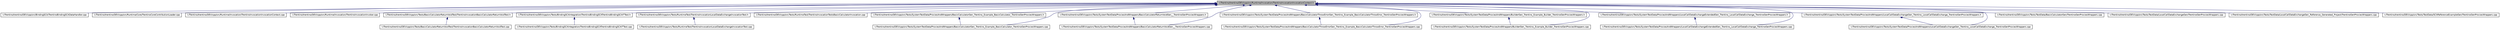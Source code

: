 digraph G
{
  edge [fontname="Helvetica",fontsize="10",labelfontname="Helvetica",labelfontsize="10"];
  node [fontname="Helvetica",fontsize="10",shape=record];
  Node1 [label="I:/Trentino/trentino/DEV/cpp/src/Runtime/Invocation/TrentinoInvocationInvocationContext.h",height=0.2,width=0.4,color="black", fillcolor="grey75", style="filled" fontcolor="black"];
  Node1 -> Node2 [dir="back",color="midnightblue",fontsize="10",style="solid",fontname="Helvetica"];
  Node2 [label="I:/Trentino/trentino/DEV/cpp/src/BindingSCA/TrentinoBindingSCADataHandler.cpp",height=0.2,width=0.4,color="black", fillcolor="white", style="filled",URL="$_trentino_binding_s_c_a_data_handler_8cpp.html"];
  Node1 -> Node3 [dir="back",color="midnightblue",fontsize="10",style="solid",fontname="Helvetica"];
  Node3 [label="I:/Trentino/trentino/DEV/cpp/src/Runtime/Core/TrentinoCoreContributionLoader.cpp",height=0.2,width=0.4,color="black", fillcolor="white", style="filled",URL="$_trentino_core_contribution_loader_8cpp.html"];
  Node1 -> Node4 [dir="back",color="midnightblue",fontsize="10",style="solid",fontname="Helvetica"];
  Node4 [label="I:/Trentino/trentino/DEV/cpp/src/Runtime/Invocation/TrentinoInvocationInvocationContext.cpp",height=0.2,width=0.4,color="black", fillcolor="white", style="filled",URL="$_trentino_invocation_invocation_context_8cpp.html"];
  Node1 -> Node5 [dir="back",color="midnightblue",fontsize="10",style="solid",fontname="Helvetica"];
  Node5 [label="I:/Trentino/trentino/DEV/cpp/src/Runtime/Invocation/TrentinoInvocationInvoker.cpp",height=0.2,width=0.4,color="black", fillcolor="white", style="filled",URL="$_trentino_invocation_invoker_8cpp.html"];
  Node1 -> Node6 [dir="back",color="midnightblue",fontsize="10",style="solid",fontname="Helvetica"];
  Node6 [label="I:/Trentino/trentino/DEV/cpp/src/Tests/BasicCalculatorReturnVoidTest/TrentinoInvocationBasicCalculatorReturnVoidTest.h",height=0.2,width=0.4,color="black", fillcolor="white", style="filled",URL="$_trentino_invocation_basic_calculator_return_void_test_8h.html"];
  Node6 -> Node7 [dir="back",color="midnightblue",fontsize="10",style="solid",fontname="Helvetica"];
  Node7 [label="I:/Trentino/trentino/DEV/cpp/src/Tests/BasicCalculatorReturnVoidTest/TrentinoInvocationBasicCalculatorReturnVoidTest.cpp",height=0.2,width=0.4,color="black", fillcolor="white", style="filled",URL="$_trentino_invocation_basic_calculator_return_void_test_8cpp.html"];
  Node1 -> Node8 [dir="back",color="midnightblue",fontsize="10",style="solid",fontname="Helvetica"];
  Node8 [label="I:/Trentino/trentino/DEV/cpp/src/Tests/BindingSCAIntegration/TrentinoBindingSCATrentinoBindingSCAITTest.h",height=0.2,width=0.4,color="black", fillcolor="white", style="filled",URL="$_trentino_binding_s_c_a_trentino_binding_s_c_a_i_t_test_8h.html"];
  Node8 -> Node9 [dir="back",color="midnightblue",fontsize="10",style="solid",fontname="Helvetica"];
  Node9 [label="I:/Trentino/trentino/DEV/cpp/src/Tests/BindingSCAIntegration/TrentinoBindingSCATrentinoBindingSCAITTest.cpp",height=0.2,width=0.4,color="black", fillcolor="white", style="filled",URL="$_trentino_binding_s_c_a_trentino_binding_s_c_a_i_t_test_8cpp.html"];
  Node1 -> Node10 [dir="back",color="midnightblue",fontsize="10",style="solid",fontname="Helvetica"];
  Node10 [label="I:/Trentino/trentino/DEV/cpp/src/Tests/RuntimeTest/TrentinoInvocationLocalDataExchangeInvocationTest.h",height=0.2,width=0.4,color="black", fillcolor="white", style="filled",URL="$_trentino_invocation_local_data_exchange_invocation_test_8h.html"];
  Node10 -> Node11 [dir="back",color="midnightblue",fontsize="10",style="solid",fontname="Helvetica"];
  Node11 [label="I:/Trentino/trentino/DEV/cpp/src/Tests/RuntimeTest/TrentinoInvocationLocalDataExchangeInvocationTest.cpp",height=0.2,width=0.4,color="black", fillcolor="white", style="filled",URL="$_trentino_invocation_local_data_exchange_invocation_test_8cpp.html"];
  Node1 -> Node12 [dir="back",color="midnightblue",fontsize="10",style="solid",fontname="Helvetica"];
  Node12 [label="I:/Trentino/trentino/DEV/cpp/src/Tests/RuntimeTest/TrentinoInvocationTestsBasicCalculatorInvocation.cpp",height=0.2,width=0.4,color="black", fillcolor="white", style="filled",URL="$_trentino_invocation_tests_basic_calculator_invocation_8cpp.html"];
  Node1 -> Node13 [dir="back",color="midnightblue",fontsize="10",style="solid",fontname="Helvetica"];
  Node13 [label="I:/Trentino/trentino/DEV/cpp/src/Tests/SystemTestData/ProxiesAndWrappers/BasicCalculatorGen_Trentino_Example_BasicCalculator_TrentinoGenProxiesWrappers.h",height=0.2,width=0.4,color="black", fillcolor="white", style="filled",URL="$_basic_calculator_gen___trentino___example___basic_calculator___trentino_gen_proxies_wrappers_8h.html"];
  Node13 -> Node14 [dir="back",color="midnightblue",fontsize="10",style="solid",fontname="Helvetica"];
  Node14 [label="I:/Trentino/trentino/DEV/cpp/src/Tests/SystemTestData/ProxiesAndWrappers/BasicCalculatorGen_Trentino_Example_BasicCalculator_TrentinoGenProxiesWrappers.cpp",height=0.2,width=0.4,color="black", fillcolor="white", style="filled",URL="$_basic_calculator_gen___trentino___example___basic_calculator___trentino_gen_proxies_wrappers_8cpp.html"];
  Node1 -> Node14 [dir="back",color="midnightblue",fontsize="10",style="solid",fontname="Helvetica"];
  Node1 -> Node15 [dir="back",color="midnightblue",fontsize="10",style="solid",fontname="Helvetica"];
  Node15 [label="I:/Trentino/trentino/DEV/cpp/src/Tests/SystemTestData/ProxiesAndWrappers/BasicCalculatorReturnVoidGen__TrentinoGenProxiesWrappers.h",height=0.2,width=0.4,color="black", fillcolor="white", style="filled",URL="$_basic_calculator_return_void_gen_____trentino_gen_proxies_wrappers_8h.html"];
  Node15 -> Node16 [dir="back",color="midnightblue",fontsize="10",style="solid",fontname="Helvetica"];
  Node16 [label="I:/Trentino/trentino/DEV/cpp/src/Tests/SystemTestData/ProxiesAndWrappers/BasicCalculatorReturnVoidGen__TrentinoGenProxiesWrappers.cpp",height=0.2,width=0.4,color="black", fillcolor="white", style="filled",URL="$_basic_calculator_return_void_gen_____trentino_gen_proxies_wrappers_8cpp.html"];
  Node1 -> Node16 [dir="back",color="midnightblue",fontsize="10",style="solid",fontname="Helvetica"];
  Node1 -> Node17 [dir="back",color="midnightblue",fontsize="10",style="solid",fontname="Helvetica"];
  Node17 [label="I:/Trentino/trentino/DEV/cpp/src/Tests/SystemTestData/ProxiesAndWrappers/BasicCalculatorThrowErrorGen_Trentino_Example_BasicCalculatorThrowError_TrentinoGenProxiesWrappers.h",height=0.2,width=0.4,color="black", fillcolor="white", style="filled",URL="$_basic_calculator_throw_error_gen___trentino___example___basic_calculator_throw_error___trentino_gen_proxies_wrappers_8h.html"];
  Node17 -> Node18 [dir="back",color="midnightblue",fontsize="10",style="solid",fontname="Helvetica"];
  Node18 [label="I:/Trentino/trentino/DEV/cpp/src/Tests/SystemTestData/ProxiesAndWrappers/BasicCalculatorThrowErrorGen_Trentino_Example_BasicCalculatorThrowError_TrentinoGenProxiesWrappers.cpp",height=0.2,width=0.4,color="black", fillcolor="white", style="filled",URL="$_basic_calculator_throw_error_gen___trentino___example___basic_calculator_throw_error___trentino_gen_proxies_wrappers_8cpp.html"];
  Node1 -> Node18 [dir="back",color="midnightblue",fontsize="10",style="solid",fontname="Helvetica"];
  Node1 -> Node19 [dir="back",color="midnightblue",fontsize="10",style="solid",fontname="Helvetica"];
  Node19 [label="I:/Trentino/trentino/DEV/cpp/src/Tests/SystemTestData/ProxiesAndWrappers/BuilderGen_Trentino_Example_Builder_TrentinoGenProxiesWrappers.h",height=0.2,width=0.4,color="black", fillcolor="white", style="filled",URL="$_builder_gen___trentino___example___builder___trentino_gen_proxies_wrappers_8h.html"];
  Node19 -> Node20 [dir="back",color="midnightblue",fontsize="10",style="solid",fontname="Helvetica"];
  Node20 [label="I:/Trentino/trentino/DEV/cpp/src/Tests/SystemTestData/ProxiesAndWrappers/BuilderGen_Trentino_Example_Builder_TrentinoGenProxiesWrappers.cpp",height=0.2,width=0.4,color="black", fillcolor="white", style="filled",URL="$_builder_gen___trentino___example___builder___trentino_gen_proxies_wrappers_8cpp.html"];
  Node1 -> Node20 [dir="back",color="midnightblue",fontsize="10",style="solid",fontname="Helvetica"];
  Node1 -> Node21 [dir="back",color="midnightblue",fontsize="10",style="solid",fontname="Helvetica"];
  Node21 [label="I:/Trentino/trentino/DEV/cpp/src/Tests/SystemTestData/ProxiesAndWrappers/LocalCallDataExchangeExtendedGen_Trentino_LocalCallDataExchange_TrentinoGenProxiesWrappers.h",height=0.2,width=0.4,color="black", fillcolor="white", style="filled",URL="$_local_call_data_exchange_extended_gen___trentino___local_call_data_exchange___trentino_gen_proxies_wrappers_8h.html"];
  Node21 -> Node22 [dir="back",color="midnightblue",fontsize="10",style="solid",fontname="Helvetica"];
  Node22 [label="I:/Trentino/trentino/DEV/cpp/src/Tests/SystemTestData/ProxiesAndWrappers/LocalCallDataExchangeExtendedGen_Trentino_LocalCallDataExchange_TrentinoGenProxiesWrappers.cpp",height=0.2,width=0.4,color="black", fillcolor="white", style="filled",URL="$_local_call_data_exchange_extended_gen___trentino___local_call_data_exchange___trentino_gen_proxies_wrappers_8cpp.html"];
  Node1 -> Node22 [dir="back",color="midnightblue",fontsize="10",style="solid",fontname="Helvetica"];
  Node1 -> Node23 [dir="back",color="midnightblue",fontsize="10",style="solid",fontname="Helvetica"];
  Node23 [label="I:/Trentino/trentino/DEV/cpp/src/Tests/SystemTestData/ProxiesAndWrappers/LocalCallDataExchangeGen_Trentino_LocalCallDataExchange_TrentinoGenProxiesWrappers.h",height=0.2,width=0.4,color="black", fillcolor="white", style="filled",URL="$_local_call_data_exchange_gen___trentino___local_call_data_exchange___trentino_gen_proxies_wrappers_8h.html"];
  Node23 -> Node24 [dir="back",color="midnightblue",fontsize="10",style="solid",fontname="Helvetica"];
  Node24 [label="I:/Trentino/trentino/DEV/cpp/src/Tests/SystemTestData/ProxiesAndWrappers/LocalCallDataExchangeGen_Trentino_LocalCallDataExchange_TrentinoGenProxiesWrappers.cpp",height=0.2,width=0.4,color="black", fillcolor="white", style="filled",URL="$_local_call_data_exchange_gen___trentino___local_call_data_exchange___trentino_gen_proxies_wrappers_8cpp.html"];
  Node1 -> Node24 [dir="back",color="midnightblue",fontsize="10",style="solid",fontname="Helvetica"];
  Node1 -> Node25 [dir="back",color="midnightblue",fontsize="10",style="solid",fontname="Helvetica"];
  Node25 [label="I:/Trentino/trentino/DEV/cpp/src/Tests/TestData/BasicCalculatorGen/TrentinoGenProxiesWrappers.cpp",height=0.2,width=0.4,color="black", fillcolor="white", style="filled",URL="$_basic_calculator_gen_2_trentino_gen_proxies_wrappers_8cpp.html"];
  Node1 -> Node26 [dir="back",color="midnightblue",fontsize="10",style="solid",fontname="Helvetica"];
  Node26 [label="I:/Trentino/trentino/DEV/cpp/src/Tests/TestData/LocalCallDataExchangeGen/TrentinoGenProxiesWrappers.cpp",height=0.2,width=0.4,color="black", fillcolor="white", style="filled",URL="$_local_call_data_exchange_gen_2_trentino_gen_proxies_wrappers_8cpp.html"];
  Node1 -> Node27 [dir="back",color="midnightblue",fontsize="10",style="solid",fontname="Helvetica"];
  Node27 [label="I:/Trentino/trentino/DEV/cpp/src/Tests/TestData/LocalCallDataExchangeGen_Reference_Generated_Project/TrentinoGenProxiesWrappers.cpp",height=0.2,width=0.4,color="black", fillcolor="white", style="filled",URL="$_local_call_data_exchange_gen___reference___generated___project_2_trentino_gen_proxies_wrappers_8cpp.html"];
  Node1 -> Node28 [dir="back",color="midnightblue",fontsize="10",style="solid",fontname="Helvetica"];
  Node28 [label="I:/Trentino/trentino/DEV/cpp/src/Tests/TestData/SCAReferenceExampleGen/TrentinoGenProxiesWrappers.cpp",height=0.2,width=0.4,color="black", fillcolor="white", style="filled",URL="$_s_c_a_reference_example_gen_2_trentino_gen_proxies_wrappers_8cpp.html"];
}
